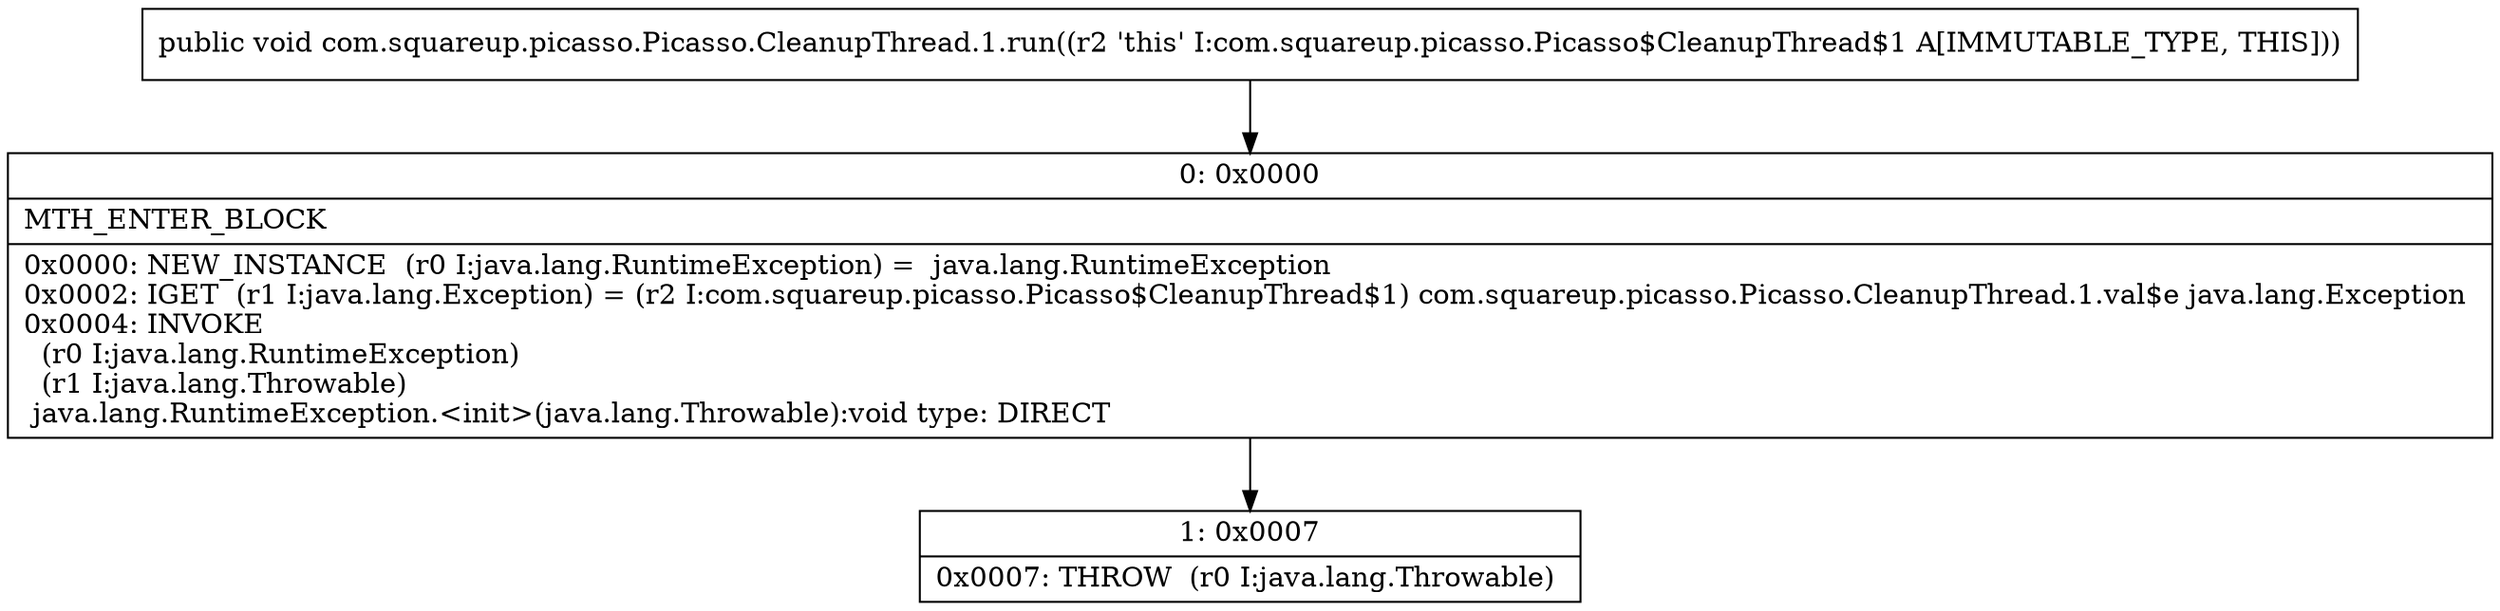 digraph "CFG forcom.squareup.picasso.Picasso.CleanupThread.1.run()V" {
Node_0 [shape=record,label="{0\:\ 0x0000|MTH_ENTER_BLOCK\l|0x0000: NEW_INSTANCE  (r0 I:java.lang.RuntimeException) =  java.lang.RuntimeException \l0x0002: IGET  (r1 I:java.lang.Exception) = (r2 I:com.squareup.picasso.Picasso$CleanupThread$1) com.squareup.picasso.Picasso.CleanupThread.1.val$e java.lang.Exception \l0x0004: INVOKE  \l  (r0 I:java.lang.RuntimeException)\l  (r1 I:java.lang.Throwable)\l java.lang.RuntimeException.\<init\>(java.lang.Throwable):void type: DIRECT \l}"];
Node_1 [shape=record,label="{1\:\ 0x0007|0x0007: THROW  (r0 I:java.lang.Throwable) \l}"];
MethodNode[shape=record,label="{public void com.squareup.picasso.Picasso.CleanupThread.1.run((r2 'this' I:com.squareup.picasso.Picasso$CleanupThread$1 A[IMMUTABLE_TYPE, THIS])) }"];
MethodNode -> Node_0;
Node_0 -> Node_1;
}

